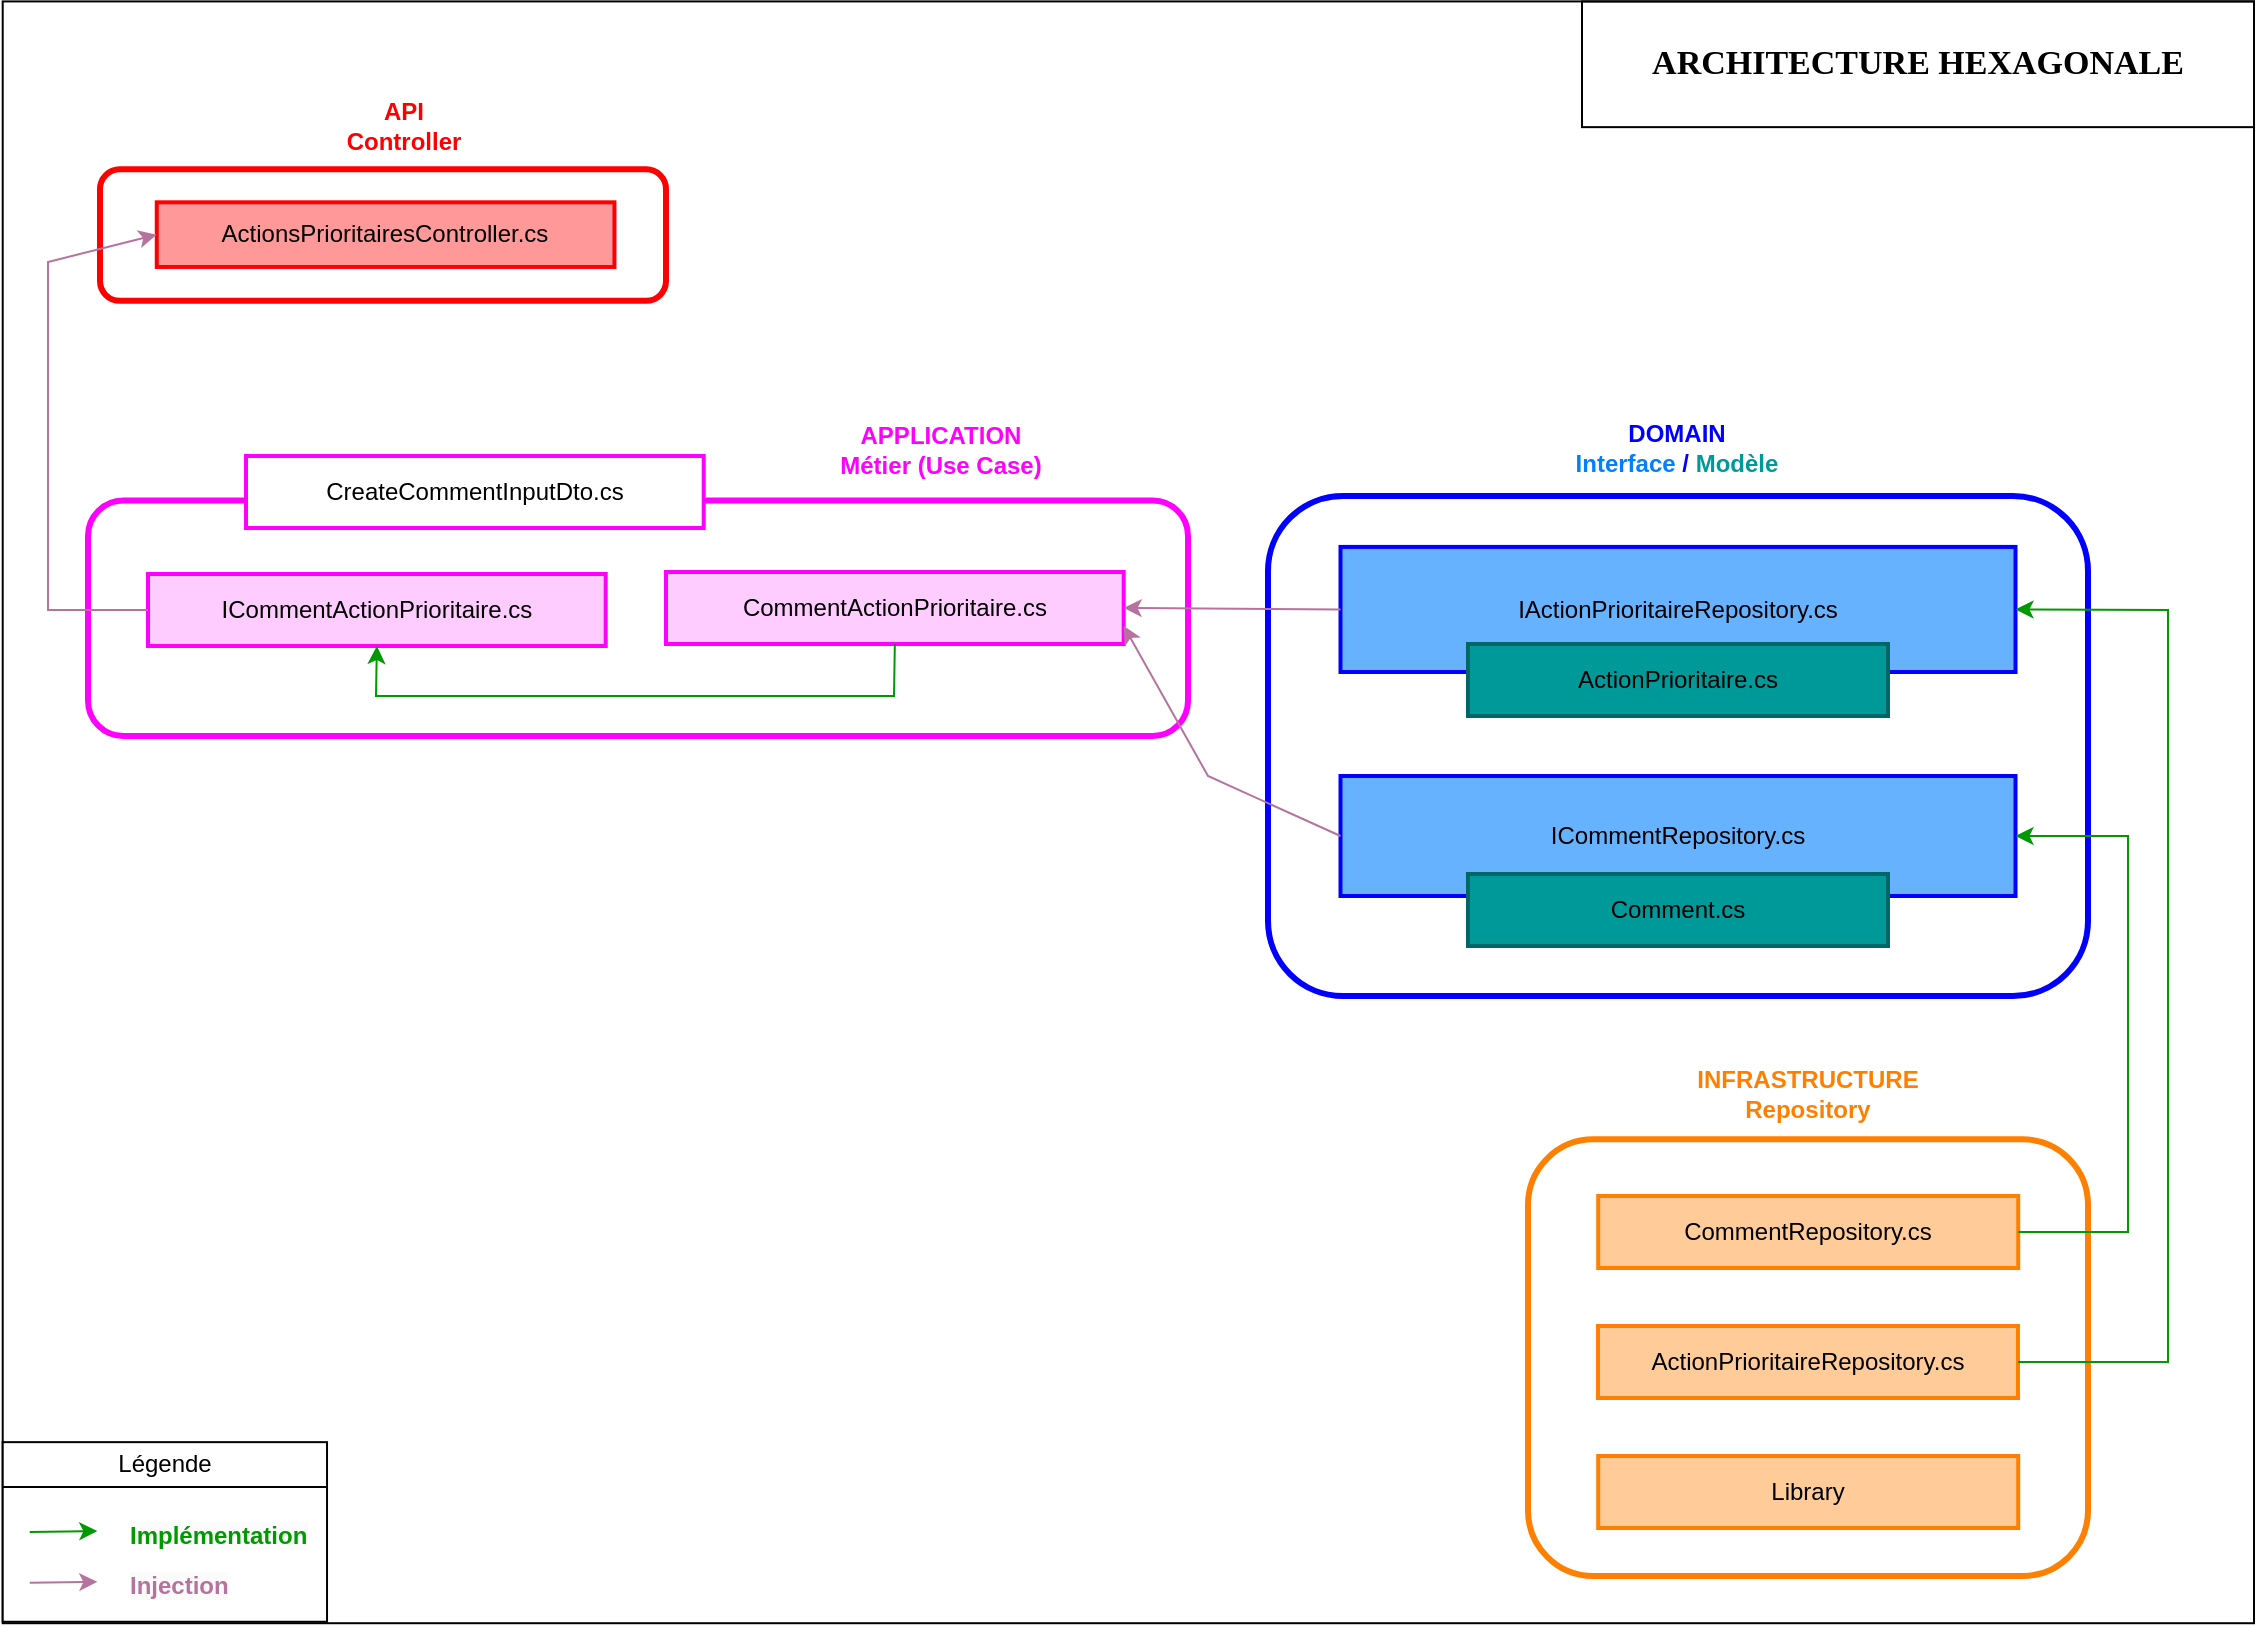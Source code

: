 <mxfile version="24.7.17">
  <diagram name="Page-1" id="eYIe8YIF35i4PdGxP8db">
    <mxGraphModel dx="2514" dy="1019" grid="0" gridSize="10" guides="1" tooltips="1" connect="1" arrows="1" fold="1" page="1" pageScale="1" pageWidth="827" pageHeight="1169" math="0" shadow="0">
      <root>
        <mxCell id="0" />
        <mxCell id="1" parent="0" />
        <mxCell id="JkBhoU8SZg4iFcDQ2X5p-19" value="" style="group" parent="1" vertex="1" connectable="0">
          <mxGeometry x="-200" y="297.71" width="1077" height="744.901" as="geometry" />
        </mxCell>
        <mxCell id="JkBhoU8SZg4iFcDQ2X5p-73" value="" style="group" parent="JkBhoU8SZg4iFcDQ2X5p-19" vertex="1" connectable="0">
          <mxGeometry x="6" y="-20.099" width="1077" height="766" as="geometry" />
        </mxCell>
        <mxCell id="JkBhoU8SZg4iFcDQ2X5p-96" value="" style="rounded=0;whiteSpace=wrap;html=1;" parent="JkBhoU8SZg4iFcDQ2X5p-73" vertex="1">
          <mxGeometry x="-48.65" y="-44.9" width="1125.65" height="810.9" as="geometry" />
        </mxCell>
        <mxCell id="JkBhoU8SZg4iFcDQ2X5p-10" value="" style="group;strokeColor=#FF0000;strokeWidth=3;container=0;rounded=1;" parent="JkBhoU8SZg4iFcDQ2X5p-73" vertex="1" connectable="0">
          <mxGeometry y="39.05" width="283" height="65.76" as="geometry" />
        </mxCell>
        <mxCell id="JkBhoU8SZg4iFcDQ2X5p-8" value="&lt;b&gt;&lt;font color=&quot;#ff0000&quot;&gt;API&lt;br&gt;Controller&lt;/font&gt;&lt;/b&gt;" style="text;html=1;align=center;verticalAlign=middle;whiteSpace=wrap;rounded=0;container=0;" parent="JkBhoU8SZg4iFcDQ2X5p-73" vertex="1">
          <mxGeometry x="113.518" width="75.678" height="35.073" as="geometry" />
        </mxCell>
        <mxCell id="JkBhoU8SZg4iFcDQ2X5p-18" value="&lt;font face=&quot;Helvetica&quot;&gt;ActionsPrioritairesController.cs&lt;/font&gt;" style="rounded=0;whiteSpace=wrap;html=1;strokeWidth=2;strokeColor=#FF0000;fillColor=#FF9999;container=0;" parent="JkBhoU8SZg4iFcDQ2X5p-73" vertex="1">
          <mxGeometry x="28.379" y="55.543" width="228.846" height="32.328" as="geometry" />
        </mxCell>
        <mxCell id="JkBhoU8SZg4iFcDQ2X5p-92" value="" style="group" parent="JkBhoU8SZg4iFcDQ2X5p-73" vertex="1" connectable="0">
          <mxGeometry x="-48.65" y="675.47" width="162.167" height="89.801" as="geometry" />
        </mxCell>
        <mxCell id="JkBhoU8SZg4iFcDQ2X5p-87" value="" style="rounded=0;whiteSpace=wrap;html=1;" parent="JkBhoU8SZg4iFcDQ2X5p-92" vertex="1">
          <mxGeometry width="162.167" height="89.801" as="geometry" />
        </mxCell>
        <mxCell id="JkBhoU8SZg4iFcDQ2X5p-90" value="Légende" style="text;html=1;align=center;verticalAlign=middle;whiteSpace=wrap;rounded=0;" parent="JkBhoU8SZg4iFcDQ2X5p-92" vertex="1">
          <mxGeometry x="60.812" y="-3.592" width="40.542" height="29.934" as="geometry" />
        </mxCell>
        <mxCell id="JkBhoU8SZg4iFcDQ2X5p-91" value="" style="endArrow=none;html=1;rounded=0;exitX=0;exitY=0.25;exitDx=0;exitDy=0;entryX=1;entryY=0.25;entryDx=0;entryDy=0;" parent="JkBhoU8SZg4iFcDQ2X5p-92" source="JkBhoU8SZg4iFcDQ2X5p-87" target="JkBhoU8SZg4iFcDQ2X5p-87" edge="1">
          <mxGeometry width="50" height="50" relative="1" as="geometry">
            <mxPoint x="405.417" y="-229.491" as="sourcePoint" />
            <mxPoint x="439.201" y="-279.38" as="targetPoint" />
          </mxGeometry>
        </mxCell>
        <mxCell id="JkBhoU8SZg4iFcDQ2X5p-93" value="" style="endArrow=classic;html=1;rounded=0;strokeColor=#009900;" parent="JkBhoU8SZg4iFcDQ2X5p-92" edge="1">
          <mxGeometry width="50" height="50" relative="1" as="geometry">
            <mxPoint x="13.514" y="44.9" as="sourcePoint" />
            <mxPoint x="47.299" y="44.402" as="targetPoint" />
          </mxGeometry>
        </mxCell>
        <mxCell id="JkBhoU8SZg4iFcDQ2X5p-75" value="&lt;span style=&quot;font-family: Helvetica; font-size: 12px; font-style: normal; font-variant-ligatures: normal; font-variant-caps: normal; font-weight: 700; letter-spacing: normal; orphans: 2; text-align: center; text-indent: 0px; text-transform: none; widows: 2; word-spacing: 0px; -webkit-text-stroke-width: 0px; white-space: normal; background-color: rgb(251, 251, 251); text-decoration-thickness: initial; text-decoration-style: initial; text-decoration-color: initial; float: none; display: inline !important;&quot;&gt;&lt;font color=&quot;#009900&quot;&gt;Implémentation&lt;/font&gt;&lt;/span&gt;" style="text;whiteSpace=wrap;html=1;" parent="JkBhoU8SZg4iFcDQ2X5p-92" vertex="1">
          <mxGeometry x="61.488" y="32.727" width="47.299" height="29.934" as="geometry" />
        </mxCell>
        <mxCell id="JkBhoU8SZg4iFcDQ2X5p-95" value="" style="endArrow=classic;html=1;rounded=0;strokeColor=#B5739D;" parent="JkBhoU8SZg4iFcDQ2X5p-92" edge="1">
          <mxGeometry width="50" height="50" relative="1" as="geometry">
            <mxPoint x="13.514" y="70.344" as="sourcePoint" />
            <mxPoint x="47.299" y="69.845" as="targetPoint" />
          </mxGeometry>
        </mxCell>
        <mxCell id="JkBhoU8SZg4iFcDQ2X5p-76" value="&lt;span style=&quot;font-family: Helvetica; font-size: 12px; font-style: normal; font-variant-ligatures: normal; font-variant-caps: normal; font-weight: 700; letter-spacing: normal; orphans: 2; text-align: center; text-indent: 0px; text-transform: none; widows: 2; word-spacing: 0px; -webkit-text-stroke-width: 0px; white-space: normal; background-color: rgb(251, 251, 251); text-decoration-thickness: initial; text-decoration-style: initial; text-decoration-color: initial; float: none; display: inline !important;&quot;&gt;&lt;font color=&quot;#b5739d&quot;&gt;Injection&lt;/font&gt;&lt;/span&gt;" style="text;whiteSpace=wrap;html=1;" parent="JkBhoU8SZg4iFcDQ2X5p-92" vertex="1">
          <mxGeometry x="61.488" y="57.672" width="40.542" height="19.956" as="geometry" />
        </mxCell>
        <mxCell id="JkBhoU8SZg4iFcDQ2X5p-15" value="" style="group;strokeWidth=2;" parent="1" vertex="1" connectable="0">
          <mxGeometry x="370" y="430" width="450" height="360" as="geometry" />
        </mxCell>
        <mxCell id="JkBhoU8SZg4iFcDQ2X5p-6" value="" style="rounded=1;whiteSpace=wrap;html=1;strokeWidth=3;strokeColor=#0000FF;" parent="JkBhoU8SZg4iFcDQ2X5p-15" vertex="1">
          <mxGeometry x="20" y="50" width="410" height="250" as="geometry" />
        </mxCell>
        <mxCell id="JkBhoU8SZg4iFcDQ2X5p-14" value="&lt;b&gt;&lt;font color=&quot;#0000ff&quot;&gt;DOMAIN&lt;/font&gt;&lt;br&gt;&lt;font color=&quot;#007fff&quot;&gt;Interface&lt;/font&gt;&lt;font color=&quot;#67ab9f&quot;&gt;&amp;nbsp;&lt;/font&gt;&lt;font color=&quot;#0000ff&quot;&gt;/&amp;nbsp;&lt;/font&gt;&lt;font color=&quot;#009999&quot;&gt;Modèle&lt;/font&gt;&lt;/b&gt;" style="text;html=1;align=center;verticalAlign=middle;whiteSpace=wrap;rounded=0;" parent="JkBhoU8SZg4iFcDQ2X5p-15" vertex="1">
          <mxGeometry x="46.252" y="-9.286" width="357.496" height="70.282" as="geometry" />
        </mxCell>
        <mxCell id="JkBhoU8SZg4iFcDQ2X5p-31" value="IActionPrioritaireRepository.cs" style="rounded=0;whiteSpace=wrap;html=1;strokeColor=#0000FF;strokeWidth=2;fillColor=#66B2FF;" parent="JkBhoU8SZg4iFcDQ2X5p-15" vertex="1">
          <mxGeometry x="56.25" y="75.46" width="337.5" height="62.54" as="geometry" />
        </mxCell>
        <mxCell id="JkBhoU8SZg4iFcDQ2X5p-30" value="ICommentRepository.cs" style="rounded=0;whiteSpace=wrap;html=1;strokeWidth=2;strokeColor=#0000FF;fillColor=#66B2FF;" parent="JkBhoU8SZg4iFcDQ2X5p-15" vertex="1">
          <mxGeometry x="56.25" y="190" width="337.5" height="60" as="geometry" />
        </mxCell>
        <mxCell id="JkBhoU8SZg4iFcDQ2X5p-61" value="Comment.cs" style="rounded=0;whiteSpace=wrap;html=1;strokeWidth=2;strokeColor=#006666;fillColor=#009999;" parent="JkBhoU8SZg4iFcDQ2X5p-15" vertex="1">
          <mxGeometry x="120" y="239" width="210" height="36" as="geometry" />
        </mxCell>
        <mxCell id="JkBhoU8SZg4iFcDQ2X5p-62" value="ActionPrioritaire.cs" style="rounded=0;whiteSpace=wrap;html=1;strokeColor=#006666;fillColor=#009999;strokeWidth=2;" parent="JkBhoU8SZg4iFcDQ2X5p-15" vertex="1">
          <mxGeometry x="120" y="124" width="210" height="36" as="geometry" />
        </mxCell>
        <mxCell id="JkBhoU8SZg4iFcDQ2X5p-17" value="" style="group" parent="1" vertex="1" connectable="0">
          <mxGeometry x="520" y="760" width="280" height="260" as="geometry" />
        </mxCell>
        <mxCell id="JkBhoU8SZg4iFcDQ2X5p-7" value="" style="rounded=1;whiteSpace=wrap;html=1;strokeWidth=3;strokeColor=#FF8000;" parent="JkBhoU8SZg4iFcDQ2X5p-17" vertex="1">
          <mxGeometry y="41.67" width="280" height="218.33" as="geometry" />
        </mxCell>
        <mxCell id="JkBhoU8SZg4iFcDQ2X5p-16" value="&lt;font color=&quot;#ff8000&quot;&gt;&lt;b&gt;INFRASTRUCTURE&lt;br&gt;Repository&lt;/b&gt;&lt;/font&gt;" style="text;html=1;align=center;verticalAlign=middle;whiteSpace=wrap;rounded=0;" parent="JkBhoU8SZg4iFcDQ2X5p-17" vertex="1">
          <mxGeometry x="38.89" y="-7" width="202.22" height="51.67" as="geometry" />
        </mxCell>
        <mxCell id="JkBhoU8SZg4iFcDQ2X5p-24" value="ActionPrioritaireRepository.cs" style="rounded=0;whiteSpace=wrap;html=1;strokeWidth=2;strokeColor=#FF8000;fillColor=#FFCC99;" parent="JkBhoU8SZg4iFcDQ2X5p-17" vertex="1">
          <mxGeometry x="35.0" y="135" width="210" height="36" as="geometry" />
        </mxCell>
        <mxCell id="JkBhoU8SZg4iFcDQ2X5p-25" value="CommentRepository.cs" style="rounded=0;whiteSpace=wrap;html=1;strokeWidth=2;strokeColor=#FF8000;fillColor=#FFCC99;" parent="JkBhoU8SZg4iFcDQ2X5p-17" vertex="1">
          <mxGeometry x="35.11" y="70" width="210" height="36" as="geometry" />
        </mxCell>
        <mxCell id="JkBhoU8SZg4iFcDQ2X5p-74" value="Library" style="rounded=0;whiteSpace=wrap;html=1;strokeWidth=2;strokeColor=#FF8000;fillColor=#FFCC99;" parent="JkBhoU8SZg4iFcDQ2X5p-17" vertex="1">
          <mxGeometry x="35.11" y="200" width="210" height="36" as="geometry" />
        </mxCell>
        <mxCell id="JkBhoU8SZg4iFcDQ2X5p-33" value="" style="group;fontStyle=1;fontSize=13;" parent="1" vertex="1" connectable="0">
          <mxGeometry x="-200" y="410.002" width="600" height="509.998" as="geometry" />
        </mxCell>
        <mxCell id="JkBhoU8SZg4iFcDQ2X5p-12" value="&lt;b&gt;&lt;font color=&quot;#ff00ff&quot;&gt;APPLICATION&lt;br&gt;Métier (Use Case)&lt;/font&gt;&lt;/b&gt;" style="text;html=1;align=center;verticalAlign=middle;whiteSpace=wrap;rounded=0;container=0;" parent="JkBhoU8SZg4iFcDQ2X5p-33" vertex="1">
          <mxGeometry x="280.001" width="292.976" height="94.945" as="geometry" />
        </mxCell>
        <mxCell id="JkBhoU8SZg4iFcDQ2X5p-5" value="" style="rounded=1;whiteSpace=wrap;html=1;strokeWidth=3;strokeColor=#FF00FF;container=0;" parent="JkBhoU8SZg4iFcDQ2X5p-33" vertex="1">
          <mxGeometry y="72.3" width="550" height="117.7" as="geometry" />
        </mxCell>
        <mxCell id="JkBhoU8SZg4iFcDQ2X5p-23" value="CommentActionPrioritaire.cs" style="rounded=0;whiteSpace=wrap;html=1;container=0;strokeWidth=2;strokeColor=#FF00FF;fillColor=#FFCCFF;" parent="JkBhoU8SZg4iFcDQ2X5p-33" vertex="1">
          <mxGeometry x="288.996" y="107.998" width="228.846" height="36" as="geometry" />
        </mxCell>
        <mxCell id="JkBhoU8SZg4iFcDQ2X5p-27" value="ICommentActionPrioritaire.cs" style="rounded=0;whiteSpace=wrap;html=1;container=0;strokeWidth=2;strokeColor=#FF00FF;fillColor=#FFCCFF;" parent="JkBhoU8SZg4iFcDQ2X5p-33" vertex="1">
          <mxGeometry x="30.003" y="108.998" width="228.846" height="36" as="geometry" />
        </mxCell>
        <mxCell id="JkBhoU8SZg4iFcDQ2X5p-36" value="" style="endArrow=classic;html=1;rounded=0;exitX=0.5;exitY=1;exitDx=0;exitDy=0;entryX=0.5;entryY=1;entryDx=0;entryDy=0;strokeColor=#009900;" parent="JkBhoU8SZg4iFcDQ2X5p-33" source="JkBhoU8SZg4iFcDQ2X5p-23" target="JkBhoU8SZg4iFcDQ2X5p-27" edge="1">
          <mxGeometry width="50" height="50" relative="1" as="geometry">
            <mxPoint x="550" y="179.998" as="sourcePoint" />
            <mxPoint x="600" y="129.998" as="targetPoint" />
            <Array as="points">
              <mxPoint x="403" y="169.998" />
              <mxPoint x="144" y="169.998" />
            </Array>
          </mxGeometry>
        </mxCell>
        <mxCell id="JkBhoU8SZg4iFcDQ2X5p-28" value="CreateCommentInputDto.cs" style="rounded=0;whiteSpace=wrap;html=1;container=0;strokeWidth=2;strokeColor=#FF00FF;" parent="JkBhoU8SZg4iFcDQ2X5p-33" vertex="1">
          <mxGeometry x="79.003" y="49.998" width="228.846" height="36" as="geometry" />
        </mxCell>
        <mxCell id="JkBhoU8SZg4iFcDQ2X5p-34" value="" style="endArrow=classic;html=1;rounded=0;exitX=0;exitY=0.5;exitDx=0;exitDy=0;entryX=0;entryY=0.5;entryDx=0;entryDy=0;strokeColor=#B5739D;" parent="1" source="JkBhoU8SZg4iFcDQ2X5p-27" target="JkBhoU8SZg4iFcDQ2X5p-18" edge="1">
          <mxGeometry width="50" height="50" relative="1" as="geometry">
            <mxPoint x="390" y="600" as="sourcePoint" />
            <mxPoint x="-170" y="320" as="targetPoint" />
            <Array as="points">
              <mxPoint x="-220" y="537" />
              <mxPoint x="-220" y="363" />
            </Array>
          </mxGeometry>
        </mxCell>
        <mxCell id="JkBhoU8SZg4iFcDQ2X5p-63" value="" style="endArrow=classic;html=1;rounded=0;exitX=1;exitY=0.5;exitDx=0;exitDy=0;entryX=1;entryY=0.5;entryDx=0;entryDy=0;strokeColor=#009900;" parent="1" source="JkBhoU8SZg4iFcDQ2X5p-25" target="JkBhoU8SZg4iFcDQ2X5p-30" edge="1">
          <mxGeometry width="50" height="50" relative="1" as="geometry">
            <mxPoint x="350" y="590" as="sourcePoint" />
            <mxPoint x="400" y="540" as="targetPoint" />
            <Array as="points">
              <mxPoint x="820" y="848" />
              <mxPoint x="820" y="650" />
            </Array>
          </mxGeometry>
        </mxCell>
        <mxCell id="JkBhoU8SZg4iFcDQ2X5p-69" value="" style="endArrow=classic;html=1;rounded=0;exitX=0;exitY=0.5;exitDx=0;exitDy=0;entryX=1;entryY=0.5;entryDx=0;entryDy=0;strokeColor=#B5739D;" parent="1" source="JkBhoU8SZg4iFcDQ2X5p-31" target="JkBhoU8SZg4iFcDQ2X5p-23" edge="1">
          <mxGeometry width="50" height="50" relative="1" as="geometry">
            <mxPoint x="470" y="590" as="sourcePoint" />
            <mxPoint x="520" y="540" as="targetPoint" />
          </mxGeometry>
        </mxCell>
        <mxCell id="JkBhoU8SZg4iFcDQ2X5p-70" value="" style="endArrow=classic;html=1;rounded=0;exitX=0;exitY=0.5;exitDx=0;exitDy=0;entryX=1;entryY=0.75;entryDx=0;entryDy=0;strokeColor=#B5739D;" parent="1" source="JkBhoU8SZg4iFcDQ2X5p-30" target="JkBhoU8SZg4iFcDQ2X5p-23" edge="1">
          <mxGeometry width="50" height="50" relative="1" as="geometry">
            <mxPoint x="470" y="590" as="sourcePoint" />
            <mxPoint x="520" y="540" as="targetPoint" />
            <Array as="points">
              <mxPoint x="360" y="620" />
            </Array>
          </mxGeometry>
        </mxCell>
        <mxCell id="JkBhoU8SZg4iFcDQ2X5p-71" value="" style="endArrow=classic;html=1;rounded=0;exitX=1;exitY=0.5;exitDx=0;exitDy=0;entryX=1;entryY=0.5;entryDx=0;entryDy=0;strokeColor=#009900;" parent="1" source="JkBhoU8SZg4iFcDQ2X5p-24" target="JkBhoU8SZg4iFcDQ2X5p-31" edge="1">
          <mxGeometry width="50" height="50" relative="1" as="geometry">
            <mxPoint x="470" y="920" as="sourcePoint" />
            <mxPoint x="520" y="870" as="targetPoint" />
            <Array as="points">
              <mxPoint x="840" y="913" />
              <mxPoint x="840" y="537" />
            </Array>
          </mxGeometry>
        </mxCell>
        <mxCell id="JkBhoU8SZg4iFcDQ2X5p-2" value="&lt;font face=&quot;Georgia&quot; style=&quot;font-size: 17px;&quot;&gt;&lt;b style=&quot;&quot;&gt;ARCHITECTURE HEXAGONALE&lt;/b&gt;&lt;/font&gt;" style="text;html=1;align=center;verticalAlign=middle;whiteSpace=wrap;rounded=0;fillColor=none;strokeColor=default;gradientColor=none;strokeWidth=1;glass=0;shadow=0;" parent="1" vertex="1">
          <mxGeometry x="547" y="232.71" width="336" height="62.86" as="geometry" />
        </mxCell>
      </root>
    </mxGraphModel>
  </diagram>
</mxfile>
